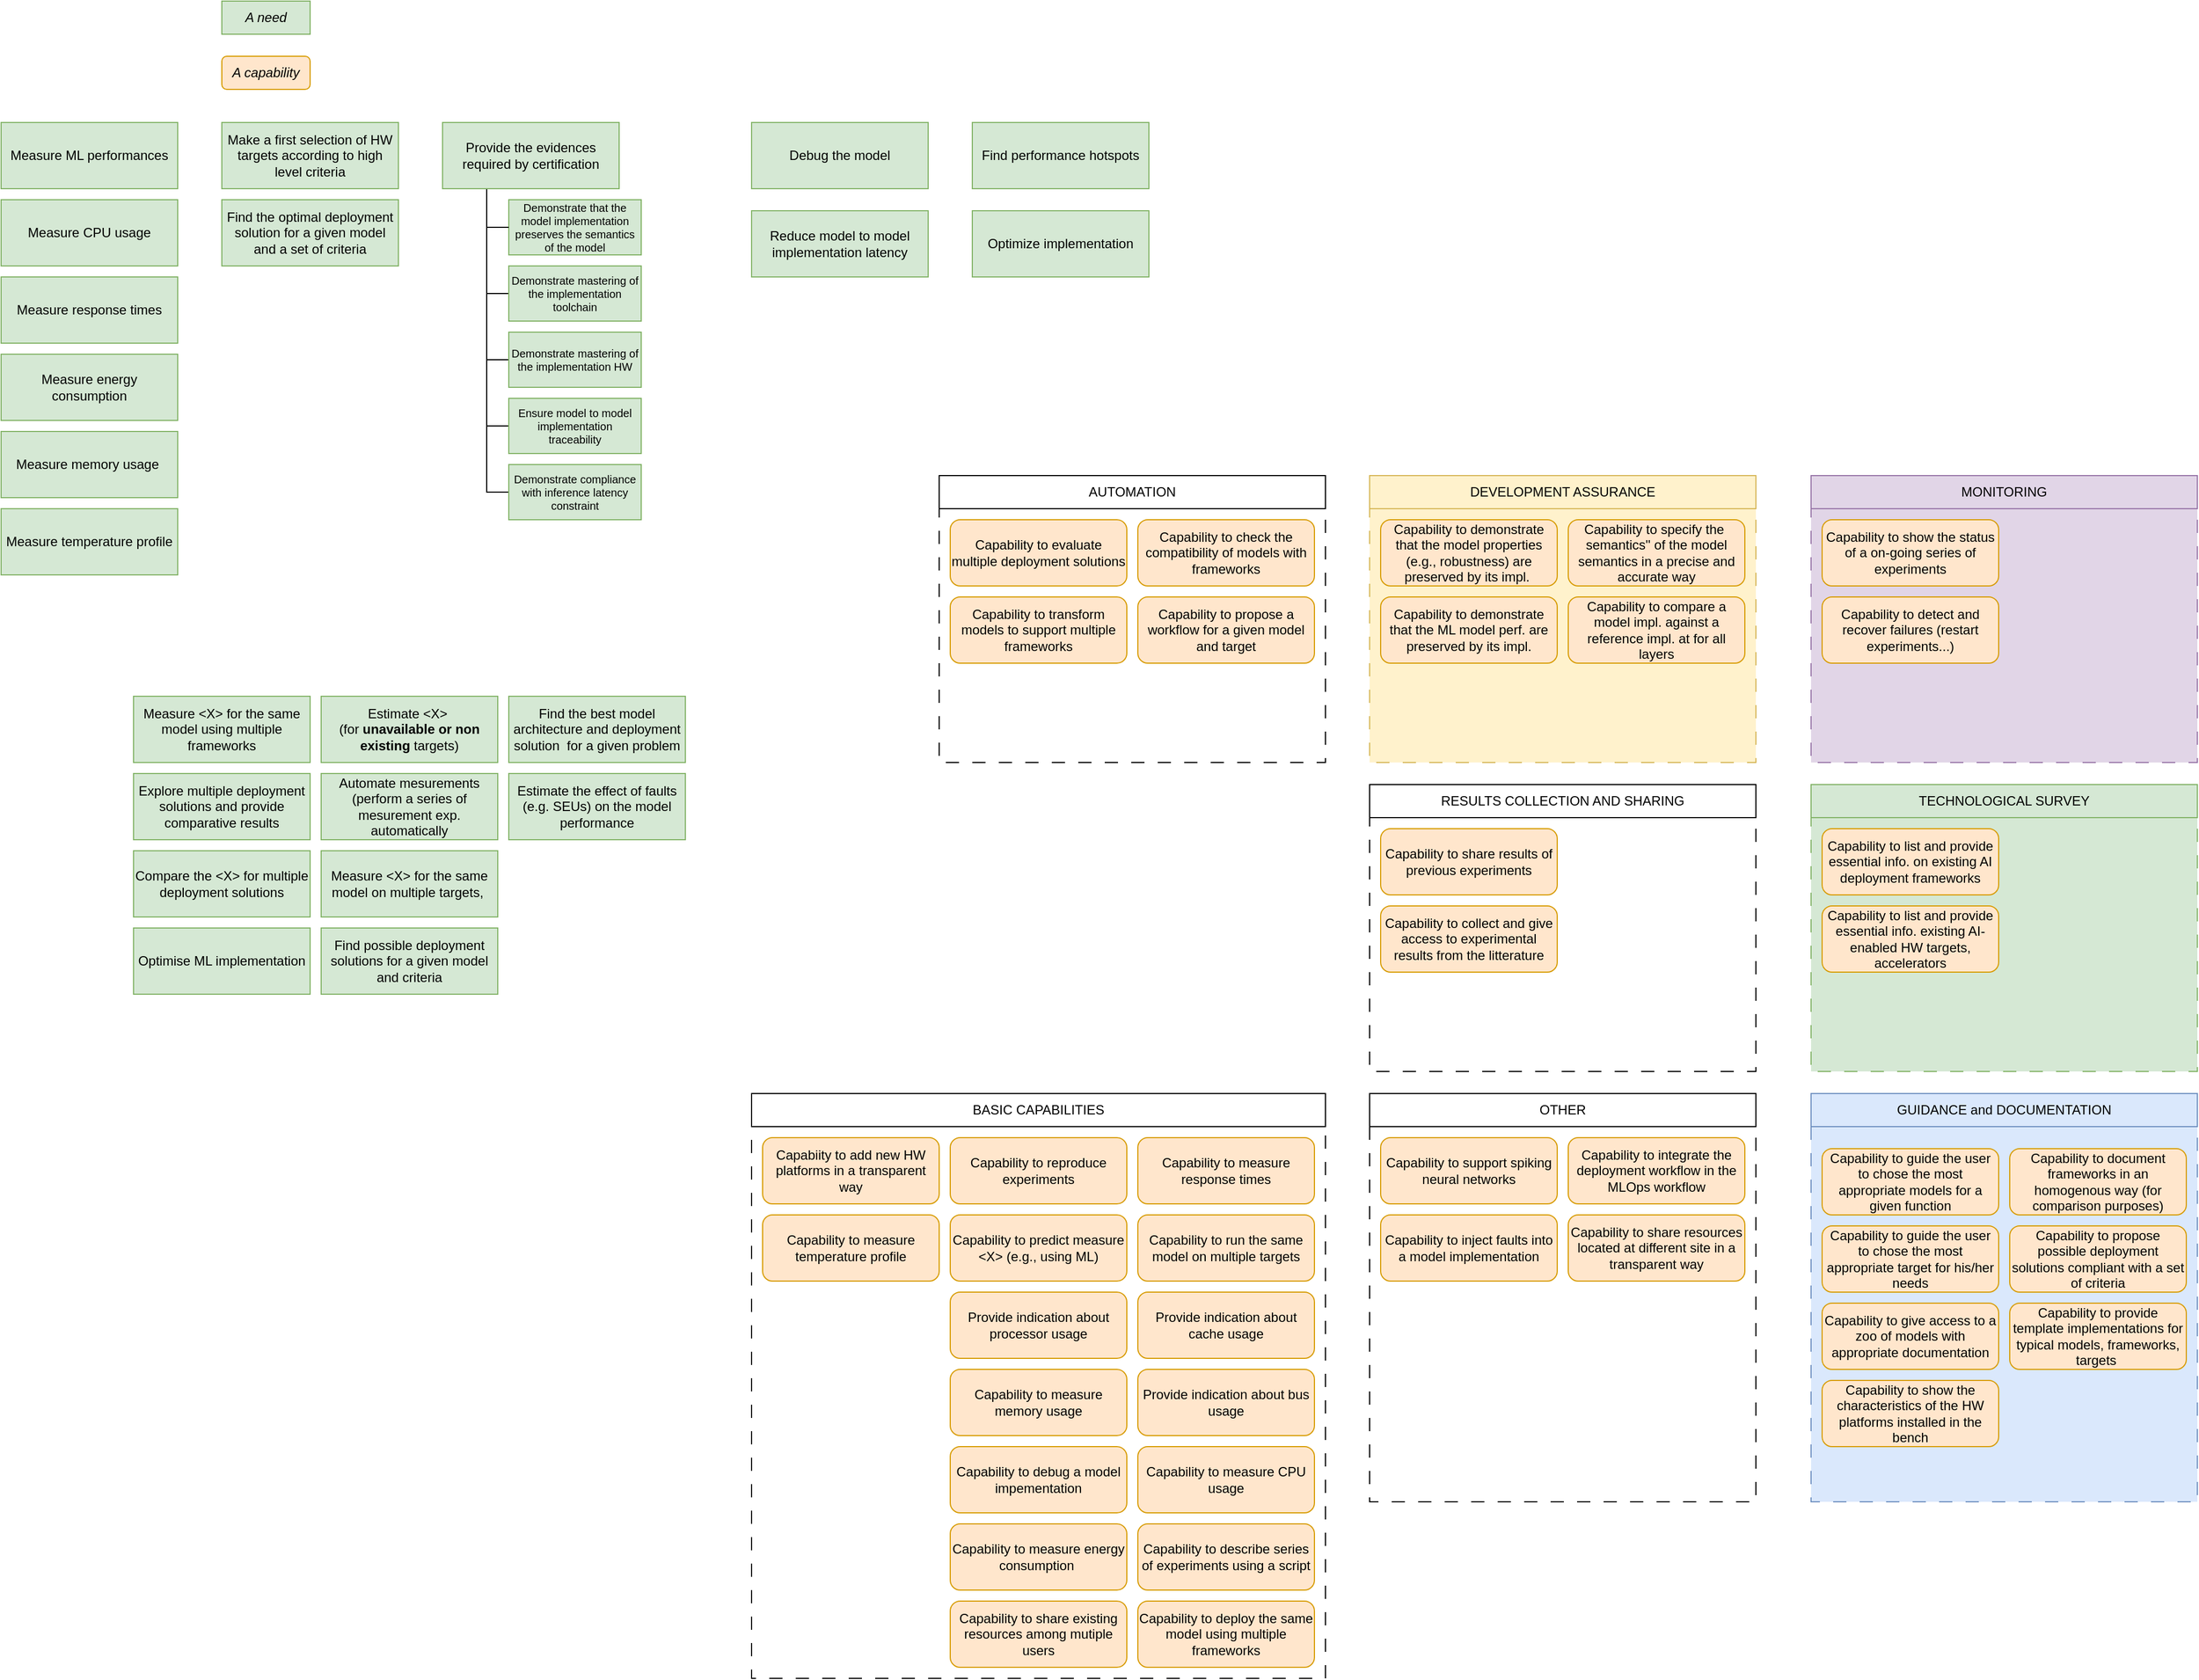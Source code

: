 <mxfile version="24.5.1" type="github">
  <diagram name="Page-1" id="GF7OaNWlpsntlyMCokd7">
    <mxGraphModel dx="4480" dy="702" grid="1" gridSize="10" guides="1" tooltips="1" connect="1" arrows="1" fold="1" page="1" pageScale="1" pageWidth="3300" pageHeight="4681" math="0" shadow="0">
      <root>
        <mxCell id="0" />
        <mxCell id="1" parent="0" />
        <mxCell id="7k-AmSmw4N_ky5tJrCOa-100" value="" style="rounded=0;whiteSpace=wrap;html=1;dashed=1;dashPattern=12 12;fillColor=none;" vertex="1" parent="1">
          <mxGeometry x="1120" y="1030" width="350" height="340" as="geometry" />
        </mxCell>
        <mxCell id="7k-AmSmw4N_ky5tJrCOa-102" value="" style="rounded=0;whiteSpace=wrap;html=1;dashed=1;dashPattern=12 12;fillColor=none;" vertex="1" parent="1">
          <mxGeometry x="560" y="1030" width="520" height="500" as="geometry" />
        </mxCell>
        <mxCell id="7k-AmSmw4N_ky5tJrCOa-94" value="" style="rounded=0;whiteSpace=wrap;html=1;dashed=1;dashPattern=12 12;fillColor=#fff2cc;strokeColor=#d6b656;" vertex="1" parent="1">
          <mxGeometry x="1120" y="470" width="350" height="230" as="geometry" />
        </mxCell>
        <mxCell id="7k-AmSmw4N_ky5tJrCOa-88" value="" style="rounded=0;whiteSpace=wrap;html=1;dashed=1;dashPattern=12 12;fillColor=#d5e8d4;strokeColor=#82b366;" vertex="1" parent="1">
          <mxGeometry x="1520" y="750" width="350" height="230" as="geometry" />
        </mxCell>
        <mxCell id="7k-AmSmw4N_ky5tJrCOa-87" value="" style="rounded=0;whiteSpace=wrap;html=1;dashed=1;dashPattern=12 12;" vertex="1" parent="1">
          <mxGeometry x="1120" y="750" width="350" height="230" as="geometry" />
        </mxCell>
        <mxCell id="7k-AmSmw4N_ky5tJrCOa-82" value="" style="rounded=0;whiteSpace=wrap;html=1;dashed=1;dashPattern=12 12;fillColor=#dae8fc;strokeColor=#6c8ebf;" vertex="1" parent="1">
          <mxGeometry x="1520" y="1030" width="350" height="340" as="geometry" />
        </mxCell>
        <mxCell id="7k-AmSmw4N_ky5tJrCOa-80" value="" style="rounded=0;whiteSpace=wrap;html=1;dashed=1;dashPattern=12 12;fillColor=#e1d5e7;strokeColor=#9673a6;" vertex="1" parent="1">
          <mxGeometry x="1520" y="470" width="350" height="230" as="geometry" />
        </mxCell>
        <mxCell id="7k-AmSmw4N_ky5tJrCOa-1" value="Capability to run the same model on multiple targets" style="rounded=1;whiteSpace=wrap;html=1;fillColor=#ffe6cc;strokeColor=#d79b00;" vertex="1" parent="1">
          <mxGeometry x="910" y="1110" width="160" height="60" as="geometry" />
        </mxCell>
        <mxCell id="7k-AmSmw4N_ky5tJrCOa-2" value="Capability to deploy the same model using multiple frameworks" style="rounded=1;whiteSpace=wrap;html=1;fillColor=#ffe6cc;strokeColor=#d79b00;" vertex="1" parent="1">
          <mxGeometry x="910" y="1460" width="160" height="60" as="geometry" />
        </mxCell>
        <mxCell id="7k-AmSmw4N_ky5tJrCOa-3" value="Capability to measure energy consumption&amp;nbsp;" style="rounded=1;whiteSpace=wrap;html=1;fillColor=#ffe6cc;strokeColor=#d79b00;" vertex="1" parent="1">
          <mxGeometry x="740" y="1390" width="160" height="60" as="geometry" />
        </mxCell>
        <mxCell id="7k-AmSmw4N_ky5tJrCOa-4" value="Capability to measure memory usage" style="rounded=1;whiteSpace=wrap;html=1;fillColor=#ffe6cc;strokeColor=#d79b00;" vertex="1" parent="1">
          <mxGeometry x="740" y="1250" width="160" height="60" as="geometry" />
        </mxCell>
        <mxCell id="7k-AmSmw4N_ky5tJrCOa-5" value="Capability to measure CPU usage" style="rounded=1;whiteSpace=wrap;html=1;fillColor=#ffe6cc;strokeColor=#d79b00;" vertex="1" parent="1">
          <mxGeometry x="910" y="1320" width="160" height="60" as="geometry" />
        </mxCell>
        <mxCell id="7k-AmSmw4N_ky5tJrCOa-6" value="Capability to specify the ``semantics&#39;&#39; of the model semantics in a precise and accurate way" style="rounded=1;whiteSpace=wrap;html=1;fillColor=#ffe6cc;strokeColor=#d79b00;" vertex="1" parent="1">
          <mxGeometry x="1300" y="480" width="160" height="60" as="geometry" />
        </mxCell>
        <mxCell id="7k-AmSmw4N_ky5tJrCOa-7" value="Capability to demonstrate that the model properties (e.g., robustness) are preserved by its impl.&amp;nbsp;" style="rounded=1;whiteSpace=wrap;html=1;fillColor=#ffe6cc;strokeColor=#d79b00;" vertex="1" parent="1">
          <mxGeometry x="1130" y="480" width="160" height="60" as="geometry" />
        </mxCell>
        <mxCell id="7k-AmSmw4N_ky5tJrCOa-8" value="Capability to demonstrate that the ML model perf. are preserved by its impl." style="rounded=1;whiteSpace=wrap;html=1;fillColor=#ffe6cc;strokeColor=#d79b00;" vertex="1" parent="1">
          <mxGeometry x="1130" y="550" width="160" height="60" as="geometry" />
        </mxCell>
        <mxCell id="7k-AmSmw4N_ky5tJrCOa-10" value="Measure ML performances" style="rounded=0;whiteSpace=wrap;html=1;fillColor=#d5e8d4;strokeColor=#82b366;" vertex="1" parent="1">
          <mxGeometry x="-120" y="120" width="160" height="60" as="geometry" />
        </mxCell>
        <mxCell id="7k-AmSmw4N_ky5tJrCOa-11" value="Measure energy consumption" style="rounded=0;whiteSpace=wrap;html=1;fillColor=#d5e8d4;strokeColor=#82b366;" vertex="1" parent="1">
          <mxGeometry x="-120" y="330" width="160" height="60" as="geometry" />
        </mxCell>
        <mxCell id="7k-AmSmw4N_ky5tJrCOa-12" value="Measure memory usage&amp;nbsp;" style="rounded=0;whiteSpace=wrap;html=1;fillColor=#d5e8d4;strokeColor=#82b366;" vertex="1" parent="1">
          <mxGeometry x="-120" y="400" width="160" height="60" as="geometry" />
        </mxCell>
        <mxCell id="7k-AmSmw4N_ky5tJrCOa-13" value="Measure response times" style="rounded=0;whiteSpace=wrap;html=1;fillColor=#d5e8d4;strokeColor=#82b366;" vertex="1" parent="1">
          <mxGeometry x="-120" y="260" width="160" height="60" as="geometry" />
        </mxCell>
        <mxCell id="7k-AmSmw4N_ky5tJrCOa-14" value="Estimate &amp;lt;X&amp;gt;&amp;nbsp; (for&amp;nbsp;&lt;b&gt;unavailable or non existing&lt;/b&gt; targets)" style="rounded=0;whiteSpace=wrap;html=1;fillColor=#d5e8d4;strokeColor=#82b366;" vertex="1" parent="1">
          <mxGeometry x="170" y="640" width="160" height="60" as="geometry" />
        </mxCell>
        <mxCell id="7k-AmSmw4N_ky5tJrCOa-15" value="Automate mesurements (perform a series of mesurement exp. automatically" style="rounded=0;whiteSpace=wrap;html=1;fillColor=#d5e8d4;strokeColor=#82b366;" vertex="1" parent="1">
          <mxGeometry x="170" y="710" width="160" height="60" as="geometry" />
        </mxCell>
        <mxCell id="7k-AmSmw4N_ky5tJrCOa-16" value="Measure &amp;lt;X&amp;gt; for the same model on multiple targets,&amp;nbsp;" style="rounded=0;whiteSpace=wrap;html=1;fillColor=#d5e8d4;strokeColor=#82b366;" vertex="1" parent="1">
          <mxGeometry x="170" y="780" width="160" height="60" as="geometry" />
        </mxCell>
        <mxCell id="7k-AmSmw4N_ky5tJrCOa-17" value="Measure &amp;lt;X&amp;gt; for the same model using multiple frameworks" style="rounded=0;whiteSpace=wrap;html=1;fillColor=#d5e8d4;strokeColor=#82b366;" vertex="1" parent="1">
          <mxGeometry y="640" width="160" height="60" as="geometry" />
        </mxCell>
        <mxCell id="7k-AmSmw4N_ky5tJrCOa-18" value="Explore multiple deployment solutions and provide comparative results" style="rounded=0;whiteSpace=wrap;html=1;fillColor=#d5e8d4;strokeColor=#82b366;" vertex="1" parent="1">
          <mxGeometry y="710" width="160" height="60" as="geometry" />
        </mxCell>
        <mxCell id="7k-AmSmw4N_ky5tJrCOa-19" value="Find the optimal deployment solution for a given model and a set of criteria" style="rounded=0;whiteSpace=wrap;html=1;fillColor=#d5e8d4;strokeColor=#82b366;" vertex="1" parent="1">
          <mxGeometry x="80" y="190" width="160" height="60" as="geometry" />
        </mxCell>
        <UserObject label="Find the best model architecture and deployment solution&amp;nbsp; for a given problem" tooltip="Le besoin de trouver la meilleure configuration &#xa;(modèle, framework, cible), &#xa;le modèle étant ici une variable libre.&#xa;On ne part pas d&#39;un modèle dont l&#39;architecture &#xa;est donnée, mais on optimise &#xa;l&#39;architecture pour un hardware donné (HW-NAS)." id="7k-AmSmw4N_ky5tJrCOa-20">
          <mxCell style="rounded=0;whiteSpace=wrap;html=1;fillColor=#d5e8d4;strokeColor=#82b366;" vertex="1" parent="1">
            <mxGeometry x="340" y="640" width="160" height="60" as="geometry" />
          </mxCell>
        </UserObject>
        <mxCell id="7k-AmSmw4N_ky5tJrCOa-21" value="Compare the &amp;lt;X&amp;gt; for multiple deployment solutions" style="rounded=0;whiteSpace=wrap;html=1;fillColor=#d5e8d4;strokeColor=#82b366;" vertex="1" parent="1">
          <mxGeometry y="780" width="160" height="60" as="geometry" />
        </mxCell>
        <mxCell id="7k-AmSmw4N_ky5tJrCOa-23" value="Capability to give access to a zoo of models with appropriate documentation" style="rounded=1;whiteSpace=wrap;html=1;fillColor=#ffe6cc;strokeColor=#d79b00;" vertex="1" parent="1">
          <mxGeometry x="1530" y="1190" width="160" height="60" as="geometry" />
        </mxCell>
        <mxCell id="7k-AmSmw4N_ky5tJrCOa-24" value="Capability to predict measure &amp;lt;X&amp;gt; (e.g., using ML)" style="rounded=1;whiteSpace=wrap;html=1;fillColor=#ffe6cc;strokeColor=#d79b00;" vertex="1" parent="1">
          <mxGeometry x="740" y="1110" width="160" height="60" as="geometry" />
        </mxCell>
        <mxCell id="7k-AmSmw4N_ky5tJrCOa-25" value="Capability to propose possible deployment solutions compliant with a set of criteria" style="rounded=1;whiteSpace=wrap;html=1;fillColor=#ffe6cc;strokeColor=#d79b00;" vertex="1" parent="1">
          <mxGeometry x="1700" y="1120" width="160" height="60" as="geometry" />
        </mxCell>
        <mxCell id="7k-AmSmw4N_ky5tJrCOa-26" value="Find possible deployment solutions for a given model and criteria" style="rounded=0;whiteSpace=wrap;html=1;fillColor=#d5e8d4;strokeColor=#82b366;" vertex="1" parent="1">
          <mxGeometry x="170" y="850" width="160" height="60" as="geometry" />
        </mxCell>
        <mxCell id="7k-AmSmw4N_ky5tJrCOa-27" value="Capability to evaluate multiple deployment solutions" style="rounded=1;whiteSpace=wrap;html=1;fillColor=#ffe6cc;strokeColor=#d79b00;" vertex="1" parent="1">
          <mxGeometry x="740" y="480" width="160" height="60" as="geometry" />
        </mxCell>
        <mxCell id="7k-AmSmw4N_ky5tJrCOa-28" value="Capability to share results of previous experiments" style="rounded=1;whiteSpace=wrap;html=1;fillColor=#ffe6cc;strokeColor=#d79b00;" vertex="1" parent="1">
          <mxGeometry x="1130" y="760" width="160" height="60" as="geometry" />
        </mxCell>
        <mxCell id="7k-AmSmw4N_ky5tJrCOa-29" value="A need" style="rounded=0;whiteSpace=wrap;html=1;fillColor=#d5e8d4;strokeColor=#82b366;fontStyle=2" vertex="1" parent="1">
          <mxGeometry x="80" y="10" width="80" height="30" as="geometry" />
        </mxCell>
        <mxCell id="7k-AmSmw4N_ky5tJrCOa-30" value="&lt;i&gt;A capability&lt;/i&gt;" style="rounded=1;whiteSpace=wrap;html=1;fillColor=#ffe6cc;strokeColor=#d79b00;" vertex="1" parent="1">
          <mxGeometry x="80" y="60" width="80" height="30" as="geometry" />
        </mxCell>
        <mxCell id="7k-AmSmw4N_ky5tJrCOa-32" value="Capability to inject faults into a model implementation" style="rounded=1;whiteSpace=wrap;html=1;fillColor=#ffe6cc;strokeColor=#d79b00;" vertex="1" parent="1">
          <mxGeometry x="1130" y="1110" width="160" height="60" as="geometry" />
        </mxCell>
        <mxCell id="7k-AmSmw4N_ky5tJrCOa-33" value="Estimate the effect of faults (e.g. SEUs) on the model performance" style="rounded=0;whiteSpace=wrap;html=1;fillColor=#d5e8d4;strokeColor=#82b366;" vertex="1" parent="1">
          <mxGeometry x="340" y="710" width="160" height="60" as="geometry" />
        </mxCell>
        <mxCell id="7k-AmSmw4N_ky5tJrCOa-36" value="Measure CPU usage" style="rounded=0;whiteSpace=wrap;html=1;fillColor=#d5e8d4;strokeColor=#82b366;" vertex="1" parent="1">
          <mxGeometry x="-120" y="190" width="160" height="60" as="geometry" />
        </mxCell>
        <mxCell id="7k-AmSmw4N_ky5tJrCOa-40" value="Optimise ML implementation" style="rounded=0;whiteSpace=wrap;html=1;fillColor=#d5e8d4;strokeColor=#82b366;" vertex="1" parent="1">
          <mxGeometry y="850" width="160" height="60" as="geometry" />
        </mxCell>
        <mxCell id="7k-AmSmw4N_ky5tJrCOa-41" value="Provide indication about processor usage" style="rounded=1;whiteSpace=wrap;html=1;fillColor=#ffe6cc;strokeColor=#d79b00;" vertex="1" parent="1">
          <mxGeometry x="740" y="1180" width="160" height="60" as="geometry" />
        </mxCell>
        <mxCell id="7k-AmSmw4N_ky5tJrCOa-42" value="Provide indication about cache usage" style="rounded=1;whiteSpace=wrap;html=1;fillColor=#ffe6cc;strokeColor=#d79b00;" vertex="1" parent="1">
          <mxGeometry x="910" y="1180" width="160" height="60" as="geometry" />
        </mxCell>
        <mxCell id="7k-AmSmw4N_ky5tJrCOa-45" value="Provide indication about bus usage" style="rounded=1;whiteSpace=wrap;html=1;fillColor=#ffe6cc;strokeColor=#d79b00;" vertex="1" parent="1">
          <mxGeometry x="910" y="1250" width="160" height="60" as="geometry" />
        </mxCell>
        <mxCell id="7k-AmSmw4N_ky5tJrCOa-47" value="Capability to measure response times" style="rounded=1;whiteSpace=wrap;html=1;fillColor=#ffe6cc;strokeColor=#d79b00;" vertex="1" parent="1">
          <mxGeometry x="910" y="1040" width="160" height="60" as="geometry" />
        </mxCell>
        <mxCell id="7k-AmSmw4N_ky5tJrCOa-50" value="Measure temperature profile" style="rounded=0;whiteSpace=wrap;html=1;fillColor=#d5e8d4;strokeColor=#82b366;" vertex="1" parent="1">
          <mxGeometry x="-120" y="470" width="160" height="60" as="geometry" />
        </mxCell>
        <mxCell id="7k-AmSmw4N_ky5tJrCOa-52" value="Capability to describe series of experiments using a script" style="rounded=1;whiteSpace=wrap;html=1;fillColor=#ffe6cc;strokeColor=#d79b00;" vertex="1" parent="1">
          <mxGeometry x="910" y="1390" width="160" height="60" as="geometry" />
        </mxCell>
        <mxCell id="7k-AmSmw4N_ky5tJrCOa-112" style="edgeStyle=orthogonalEdgeStyle;rounded=0;orthogonalLoop=1;jettySize=auto;html=1;exitX=0.25;exitY=1;exitDx=0;exitDy=0;entryX=0;entryY=0.5;entryDx=0;entryDy=0;endArrow=none;endFill=0;" edge="1" parent="1" source="7k-AmSmw4N_ky5tJrCOa-107" target="7k-AmSmw4N_ky5tJrCOa-111">
          <mxGeometry relative="1" as="geometry" />
        </mxCell>
        <mxCell id="7k-AmSmw4N_ky5tJrCOa-56" value="Demonstrate that the model implementation preserves the semantics of the model" style="rounded=0;whiteSpace=wrap;html=1;fillColor=#d5e8d4;strokeColor=#82b366;fontSize=10;" vertex="1" parent="1">
          <mxGeometry x="340" y="190" width="120" height="50" as="geometry" />
        </mxCell>
        <UserObject label="Make a first selection of HW targets according to high level criteria" tooltip="Le besoin est de connaitre ce qui existe&#xa;et d&#39;avoir une idée des grandes caractéristiques des cibles matérielles &#xa;(nombre de coeurs, présence d&#39;accélérateurs, &#xa;quantité mémoire, etc.).&#xa;Il s&#39;agit d&#39;un besoin d&#39;information et&#xa;de moyen d&#39;accès à cette information &#xa;(capacité de recherche sur un critère &#xa;donné).&#xa;" id="7k-AmSmw4N_ky5tJrCOa-58">
          <mxCell style="rounded=0;whiteSpace=wrap;html=1;fillColor=#d5e8d4;strokeColor=#82b366;" vertex="1" parent="1">
            <mxGeometry x="80" y="120" width="160" height="60" as="geometry" />
          </mxCell>
        </UserObject>
        <mxCell id="7k-AmSmw4N_ky5tJrCOa-60" value="Capability to transform models to support multiple frameworks" style="rounded=1;whiteSpace=wrap;html=1;fillColor=#ffe6cc;strokeColor=#d79b00;" vertex="1" parent="1">
          <mxGeometry x="740" y="550" width="160" height="60" as="geometry" />
        </mxCell>
        <mxCell id="7k-AmSmw4N_ky5tJrCOa-61" value="Capability to check the compatibility of models with frameworks" style="rounded=1;whiteSpace=wrap;html=1;fillColor=#ffe6cc;strokeColor=#d79b00;" vertex="1" parent="1">
          <mxGeometry x="910" y="480" width="160" height="60" as="geometry" />
        </mxCell>
        <mxCell id="7k-AmSmw4N_ky5tJrCOa-62" value="Capability to propose a workflow for a given model and target" style="rounded=1;whiteSpace=wrap;html=1;fillColor=#ffe6cc;strokeColor=#d79b00;" vertex="1" parent="1">
          <mxGeometry x="910" y="550" width="160" height="60" as="geometry" />
        </mxCell>
        <UserObject label="Capability to show the status of a on-going series of experiments" tooltip="Il s&#39;agit d&#39;une capacité de surveillance [déjà implémentée avec Airflow]" id="7k-AmSmw4N_ky5tJrCOa-63">
          <mxCell style="rounded=1;whiteSpace=wrap;html=1;fillColor=#ffe6cc;strokeColor=#d79b00;" vertex="1" parent="1">
            <mxGeometry x="1530" y="480" width="160" height="60" as="geometry" />
          </mxCell>
        </UserObject>
        <mxCell id="7k-AmSmw4N_ky5tJrCOa-64" value="Capabiity to add new HW platforms in a transparent way" style="rounded=1;whiteSpace=wrap;html=1;fillColor=#ffe6cc;strokeColor=#d79b00;" vertex="1" parent="1">
          <mxGeometry x="570" y="1040" width="160" height="60" as="geometry" />
        </mxCell>
        <UserObject label="Capability to list and provide essential info. on existing AI deployment frameworks" tooltip="L&#39;idée est de donner à l&#39;utilisateur des &#xa;informations le plus à jour possible sur &#xa;les bibliothèques, frameworks, accélérateurs IA&#xa;disponibles sur le marché." id="7k-AmSmw4N_ky5tJrCOa-65">
          <mxCell style="rounded=1;whiteSpace=wrap;html=1;fillColor=#ffe6cc;strokeColor=#d79b00;" vertex="1" parent="1">
            <mxGeometry x="1530" y="760" width="160" height="60" as="geometry" />
          </mxCell>
        </UserObject>
        <UserObject label="Capability to list and provide essential info. existing AI-enabled&amp;nbsp;HW targets, accelerators" tooltip="L&#39;idée est de donner à l&#39;utilisateur des &#xa;informations le plus à jour possible sur &#xa;les bibliothèques, frameworks, accélérateurs IA&#xa;disponibles sur le marché." id="7k-AmSmw4N_ky5tJrCOa-66">
          <mxCell style="rounded=1;whiteSpace=wrap;html=1;fillColor=#ffe6cc;strokeColor=#d79b00;" vertex="1" parent="1">
            <mxGeometry x="1530" y="830" width="160" height="60" as="geometry" />
          </mxCell>
        </UserObject>
        <UserObject label="Capability to share existing resources among mutiple users" tooltip="L&#39;idée est de pouvoir mettre en commun des&#xa;ressources matérielles entre utilisateurs &#xa;du banc. C&#39;est-à-dire de pouvoir rendre &#xa;accessible une ressource matérielle qui &#xa;serait localisée chez un partenaire..." id="7k-AmSmw4N_ky5tJrCOa-69">
          <mxCell style="rounded=1;whiteSpace=wrap;html=1;fillColor=#ffe6cc;strokeColor=#d79b00;" vertex="1" parent="1">
            <mxGeometry x="740" y="1460" width="160" height="60" as="geometry" />
          </mxCell>
        </UserObject>
        <mxCell id="7k-AmSmw4N_ky5tJrCOa-70" value="Capability to share resources located at different site in a transparent way" style="rounded=1;whiteSpace=wrap;html=1;fillColor=#ffe6cc;strokeColor=#d79b00;" vertex="1" parent="1">
          <mxGeometry x="1300" y="1110" width="160" height="60" as="geometry" />
        </mxCell>
        <mxCell id="7k-AmSmw4N_ky5tJrCOa-71" value="Capability to integrate the deployment workflow in the MLOps workflow" style="rounded=1;whiteSpace=wrap;html=1;fillColor=#ffe6cc;strokeColor=#d79b00;" vertex="1" parent="1">
          <mxGeometry x="1300" y="1040" width="160" height="60" as="geometry" />
        </mxCell>
        <mxCell id="7k-AmSmw4N_ky5tJrCOa-72" value="Capability to document frameworks in an homogenous way (for comparison purposes)" style="rounded=1;whiteSpace=wrap;html=1;fillColor=#ffe6cc;strokeColor=#d79b00;" vertex="1" parent="1">
          <mxGeometry x="1700" y="1050" width="160" height="60" as="geometry" />
        </mxCell>
        <UserObject label="Capability to collect and give access to experimental results from the litterature" tooltip="De très nombreux articles scientifiques (et &#xa;autres) donnent des résultats de &#xa;performance. Il serait bien de les &#xa;collecter et d&#39;y donner accès. &#xa;Cela permettrait de faire un premier choix sans &#xa;avoir à réaliser de mesures." id="7k-AmSmw4N_ky5tJrCOa-73">
          <mxCell style="rounded=1;whiteSpace=wrap;html=1;fillColor=#ffe6cc;strokeColor=#d79b00;" vertex="1" parent="1">
            <mxGeometry x="1130" y="830" width="160" height="60" as="geometry" />
          </mxCell>
        </UserObject>
        <UserObject label="Capability to guide the user to chose the most appropriate target for his/her needs" tooltip="Utilisation d&#39;un LLM+RAG spécialisé sur&#xa;le déploiement d&#39;algorithmes d&#39;IA?" id="7k-AmSmw4N_ky5tJrCOa-74">
          <mxCell style="rounded=1;whiteSpace=wrap;html=1;fillColor=#ffe6cc;strokeColor=#d79b00;" vertex="1" parent="1">
            <mxGeometry x="1530" y="1120" width="160" height="60" as="geometry" />
          </mxCell>
        </UserObject>
        <mxCell id="7k-AmSmw4N_ky5tJrCOa-75" value="Capability to guide the user to chose the most appropriate models for a given function" style="rounded=1;whiteSpace=wrap;html=1;fillColor=#ffe6cc;strokeColor=#d79b00;" vertex="1" parent="1">
          <mxGeometry x="1530" y="1050" width="160" height="60" as="geometry" />
        </mxCell>
        <mxCell id="7k-AmSmw4N_ky5tJrCOa-76" value="Capability to compare a model impl. against a reference impl. at for all layers" style="rounded=1;whiteSpace=wrap;html=1;fillColor=#ffe6cc;strokeColor=#d79b00;" vertex="1" parent="1">
          <mxGeometry x="1300" y="550" width="160" height="60" as="geometry" />
        </mxCell>
        <UserObject label="Capability to provide template implementations for typical models, frameworks, targets&amp;nbsp;" tooltip="Cela vaut pour les implémentations &quot;manuelles&quot;, &#xa;c&#39;est-à-dire celles qui ne sont pas directement&#xa;obtenues par transformation d&#39;une description &#xa;de modèle selon un format standard." id="7k-AmSmw4N_ky5tJrCOa-77">
          <mxCell style="rounded=1;whiteSpace=wrap;html=1;fillColor=#ffe6cc;strokeColor=#d79b00;" vertex="1" parent="1">
            <mxGeometry x="1700" y="1190" width="160" height="60" as="geometry" />
          </mxCell>
        </UserObject>
        <mxCell id="7k-AmSmw4N_ky5tJrCOa-78" value="Capability to detect and recover failures (restart experiments...)" style="rounded=1;whiteSpace=wrap;html=1;fillColor=#ffe6cc;strokeColor=#d79b00;" vertex="1" parent="1">
          <mxGeometry x="1530" y="550" width="160" height="60" as="geometry" />
        </mxCell>
        <mxCell id="7k-AmSmw4N_ky5tJrCOa-79" value="Capability to debug a model impementation" style="rounded=1;whiteSpace=wrap;html=1;fillColor=#ffe6cc;strokeColor=#d79b00;" vertex="1" parent="1">
          <mxGeometry x="740" y="1320" width="160" height="60" as="geometry" />
        </mxCell>
        <mxCell id="7k-AmSmw4N_ky5tJrCOa-84" value="TECHNOLOGICAL SURVEY" style="rounded=0;whiteSpace=wrap;html=1;fillColor=#d5e8d4;strokeColor=#82b366;" vertex="1" parent="1">
          <mxGeometry x="1520" y="720" width="350" height="30" as="geometry" />
        </mxCell>
        <mxCell id="7k-AmSmw4N_ky5tJrCOa-85" value="GUIDANCE and DOCUMENTATION" style="rounded=0;whiteSpace=wrap;html=1;fillColor=#dae8fc;strokeColor=#6c8ebf;" vertex="1" parent="1">
          <mxGeometry x="1520" y="1000" width="350" height="30" as="geometry" />
        </mxCell>
        <mxCell id="7k-AmSmw4N_ky5tJrCOa-86" value="Capability to support spiking neural networks" style="rounded=1;whiteSpace=wrap;html=1;fillColor=#ffe6cc;strokeColor=#d79b00;" vertex="1" parent="1">
          <mxGeometry x="1130" y="1040" width="160" height="60" as="geometry" />
        </mxCell>
        <mxCell id="7k-AmSmw4N_ky5tJrCOa-89" value="RESULTS COLLECTION AND SHARING" style="rounded=0;whiteSpace=wrap;html=1;" vertex="1" parent="1">
          <mxGeometry x="1120" y="720" width="350" height="30" as="geometry" />
        </mxCell>
        <mxCell id="7k-AmSmw4N_ky5tJrCOa-93" value="MONITORING" style="rounded=0;whiteSpace=wrap;html=1;fillColor=#e1d5e7;strokeColor=#9673a6;" vertex="1" parent="1">
          <mxGeometry x="1520" y="440" width="350" height="30" as="geometry" />
        </mxCell>
        <mxCell id="7k-AmSmw4N_ky5tJrCOa-95" value="DEVELOPMENT ASSURANCE" style="rounded=0;whiteSpace=wrap;html=1;fillColor=#fff2cc;strokeColor=#d6b656;" vertex="1" parent="1">
          <mxGeometry x="1120" y="440" width="350" height="30" as="geometry" />
        </mxCell>
        <mxCell id="7k-AmSmw4N_ky5tJrCOa-96" value="AUTOMATION" style="rounded=0;whiteSpace=wrap;html=1;" vertex="1" parent="1">
          <mxGeometry x="730" y="440" width="350" height="30" as="geometry" />
        </mxCell>
        <mxCell id="7k-AmSmw4N_ky5tJrCOa-97" value="" style="rounded=0;whiteSpace=wrap;html=1;dashed=1;dashPattern=12 12;fillColor=none;" vertex="1" parent="1">
          <mxGeometry x="730" y="470" width="350" height="230" as="geometry" />
        </mxCell>
        <mxCell id="7k-AmSmw4N_ky5tJrCOa-98" value="Capability to reproduce experiments" style="rounded=1;whiteSpace=wrap;html=1;fillColor=#ffe6cc;strokeColor=#d79b00;" vertex="1" parent="1">
          <mxGeometry x="740" y="1040" width="160" height="60" as="geometry" />
        </mxCell>
        <UserObject label="Capability to show the characteristics of the HW platforms installed in the bench" tooltip="L&#39;idée est de donner des informations &#xa;synthétiques et représentées de façon &#xa;homogènespourles différentes cibles &#xa;matérielles installées sur le banc &#xa;(ou, plus généralement, disponibles &#xa;sur le marché). " id="7k-AmSmw4N_ky5tJrCOa-99">
          <mxCell style="rounded=1;whiteSpace=wrap;html=1;fillColor=#ffe6cc;strokeColor=#d79b00;" vertex="1" parent="1">
            <mxGeometry x="1530" y="1260" width="160" height="60" as="geometry" />
          </mxCell>
        </UserObject>
        <mxCell id="7k-AmSmw4N_ky5tJrCOa-101" value="OTHER" style="rounded=0;whiteSpace=wrap;html=1;" vertex="1" parent="1">
          <mxGeometry x="1120" y="1000" width="350" height="30" as="geometry" />
        </mxCell>
        <mxCell id="7k-AmSmw4N_ky5tJrCOa-103" value="BASIC CAPABILITIES" style="rounded=0;whiteSpace=wrap;html=1;" vertex="1" parent="1">
          <mxGeometry x="560" y="1000" width="520" height="30" as="geometry" />
        </mxCell>
        <mxCell id="7k-AmSmw4N_ky5tJrCOa-106" value="Capability to measure temperature profile" style="rounded=1;whiteSpace=wrap;html=1;fillColor=#ffe6cc;strokeColor=#d79b00;" vertex="1" parent="1">
          <mxGeometry x="570" y="1110" width="160" height="60" as="geometry" />
        </mxCell>
        <mxCell id="7k-AmSmw4N_ky5tJrCOa-115" style="edgeStyle=orthogonalEdgeStyle;rounded=0;orthogonalLoop=1;jettySize=auto;html=1;exitX=0.25;exitY=1;exitDx=0;exitDy=0;entryX=0;entryY=0.5;entryDx=0;entryDy=0;strokeColor=default;align=center;verticalAlign=middle;fontFamily=Helvetica;fontSize=11;fontColor=default;labelBackgroundColor=default;endArrow=none;endFill=0;" edge="1" parent="1" source="7k-AmSmw4N_ky5tJrCOa-107" target="7k-AmSmw4N_ky5tJrCOa-56">
          <mxGeometry relative="1" as="geometry" />
        </mxCell>
        <mxCell id="7k-AmSmw4N_ky5tJrCOa-118" style="edgeStyle=orthogonalEdgeStyle;rounded=0;orthogonalLoop=1;jettySize=auto;html=1;exitX=0.25;exitY=1;exitDx=0;exitDy=0;entryX=0;entryY=0.5;entryDx=0;entryDy=0;flowAnimation=0;endArrow=none;endFill=0;" edge="1" parent="1" source="7k-AmSmw4N_ky5tJrCOa-107" target="7k-AmSmw4N_ky5tJrCOa-116">
          <mxGeometry relative="1" as="geometry" />
        </mxCell>
        <mxCell id="7k-AmSmw4N_ky5tJrCOa-119" style="edgeStyle=orthogonalEdgeStyle;rounded=0;orthogonalLoop=1;jettySize=auto;html=1;exitX=0.25;exitY=1;exitDx=0;exitDy=0;entryX=0;entryY=0.5;entryDx=0;entryDy=0;strokeColor=default;align=center;verticalAlign=middle;fontFamily=Helvetica;fontSize=11;fontColor=default;labelBackgroundColor=default;endArrow=none;endFill=0;flowAnimation=0;" edge="1" parent="1" source="7k-AmSmw4N_ky5tJrCOa-107" target="7k-AmSmw4N_ky5tJrCOa-117">
          <mxGeometry relative="1" as="geometry" />
        </mxCell>
        <mxCell id="7k-AmSmw4N_ky5tJrCOa-126" style="edgeStyle=orthogonalEdgeStyle;rounded=0;orthogonalLoop=1;jettySize=auto;html=1;exitX=0.25;exitY=1;exitDx=0;exitDy=0;entryX=0;entryY=0.5;entryDx=0;entryDy=0;endArrow=none;endFill=0;" edge="1" parent="1" source="7k-AmSmw4N_ky5tJrCOa-107" target="7k-AmSmw4N_ky5tJrCOa-125">
          <mxGeometry relative="1" as="geometry" />
        </mxCell>
        <mxCell id="7k-AmSmw4N_ky5tJrCOa-107" value="Provide the evidences required by certification" style="rounded=0;whiteSpace=wrap;html=1;fillColor=#d5e8d4;strokeColor=#82b366;" vertex="1" parent="1">
          <mxGeometry x="280" y="120" width="160" height="60" as="geometry" />
        </mxCell>
        <mxCell id="7k-AmSmw4N_ky5tJrCOa-109" value="Debug the model" style="rounded=0;whiteSpace=wrap;html=1;fillColor=#d5e8d4;strokeColor=#82b366;" vertex="1" parent="1">
          <mxGeometry x="560" y="120" width="160" height="60" as="geometry" />
        </mxCell>
        <mxCell id="7k-AmSmw4N_ky5tJrCOa-111" value="Demonstrate mastering of the implementation toolchain" style="rounded=0;whiteSpace=wrap;html=1;fillColor=#d5e8d4;strokeColor=#82b366;fontSize=10;" vertex="1" parent="1">
          <mxGeometry x="340" y="250" width="120" height="50" as="geometry" />
        </mxCell>
        <mxCell id="7k-AmSmw4N_ky5tJrCOa-116" value="Demonstrate mastering of the implementation HW" style="rounded=0;whiteSpace=wrap;html=1;fillColor=#d5e8d4;strokeColor=#82b366;fontSize=10;" vertex="1" parent="1">
          <mxGeometry x="340" y="310" width="120" height="50" as="geometry" />
        </mxCell>
        <mxCell id="7k-AmSmw4N_ky5tJrCOa-117" value="Ensure model to model implementation traceability" style="rounded=0;whiteSpace=wrap;html=1;fillColor=#d5e8d4;strokeColor=#82b366;fontSize=10;" vertex="1" parent="1">
          <mxGeometry x="340" y="370" width="120" height="50" as="geometry" />
        </mxCell>
        <mxCell id="7k-AmSmw4N_ky5tJrCOa-121" value="Find performance hotspots" style="rounded=0;whiteSpace=wrap;html=1;fillColor=#d5e8d4;strokeColor=#82b366;" vertex="1" parent="1">
          <mxGeometry x="760" y="120" width="160" height="60" as="geometry" />
        </mxCell>
        <mxCell id="7k-AmSmw4N_ky5tJrCOa-122" value="Optimize implementation" style="rounded=0;whiteSpace=wrap;html=1;fillColor=#d5e8d4;strokeColor=#82b366;" vertex="1" parent="1">
          <mxGeometry x="760" y="200" width="160" height="60" as="geometry" />
        </mxCell>
        <mxCell id="7k-AmSmw4N_ky5tJrCOa-123" value="Reduce model to model implementation latency" style="rounded=0;whiteSpace=wrap;html=1;fillColor=#d5e8d4;strokeColor=#82b366;" vertex="1" parent="1">
          <mxGeometry x="560" y="200" width="160" height="60" as="geometry" />
        </mxCell>
        <mxCell id="7k-AmSmw4N_ky5tJrCOa-125" value="Demonstrate compliance with inference latency constraint" style="rounded=0;whiteSpace=wrap;html=1;fillColor=#d5e8d4;strokeColor=#82b366;fontSize=10;" vertex="1" parent="1">
          <mxGeometry x="340" y="430" width="120" height="50" as="geometry" />
        </mxCell>
      </root>
    </mxGraphModel>
  </diagram>
</mxfile>
